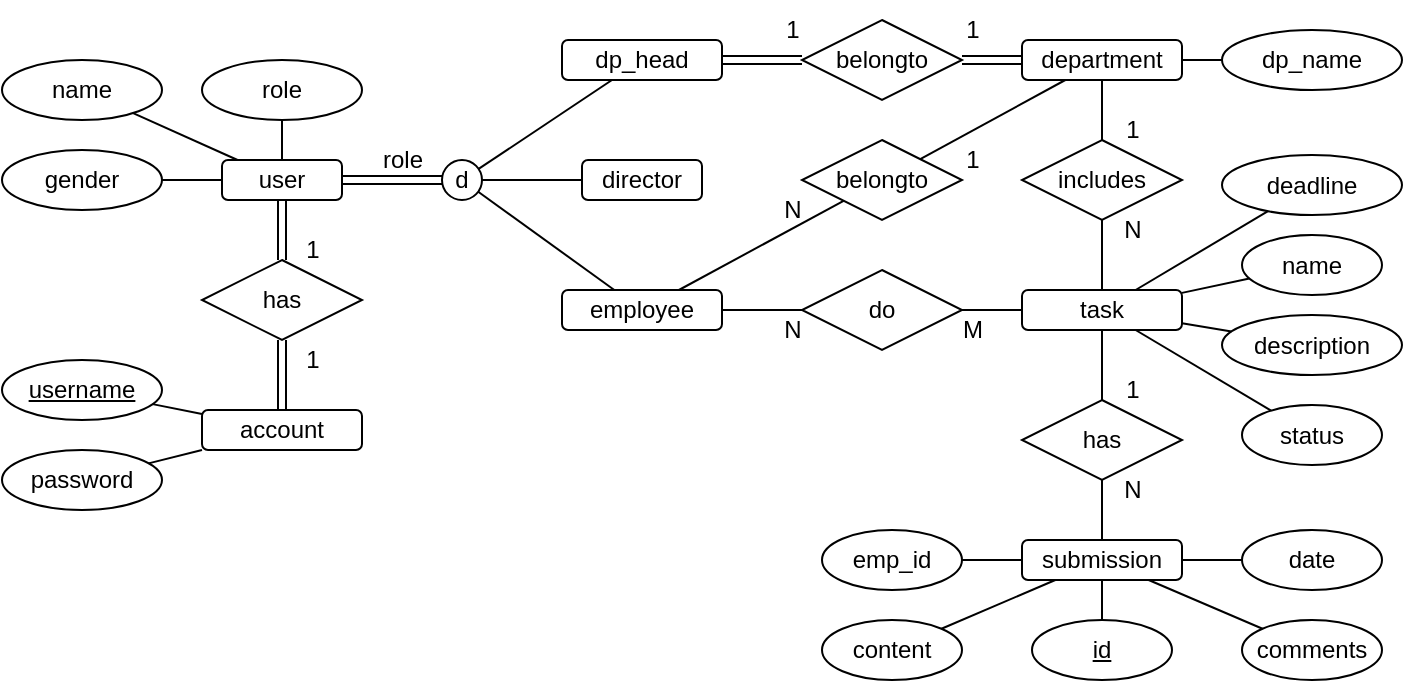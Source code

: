 <mxfile version="21.1.5" type="device">
  <diagram name="Page-1" id="E1NDZ-VViNBvJMzi1OxL">
    <mxGraphModel dx="875" dy="516" grid="1" gridSize="10" guides="1" tooltips="1" connect="1" arrows="1" fold="1" page="1" pageScale="1" pageWidth="850" pageHeight="1100" math="0" shadow="0">
      <root>
        <mxCell id="0" />
        <mxCell id="1" parent="0" />
        <mxCell id="ol67PSo45CjO-s_Mp2IG-5" value="user" style="rounded=1;whiteSpace=wrap;html=1;" parent="1" vertex="1">
          <mxGeometry x="200" y="160" width="60" height="20" as="geometry" />
        </mxCell>
        <mxCell id="ol67PSo45CjO-s_Mp2IG-8" value="director" style="rounded=1;whiteSpace=wrap;html=1;" parent="1" vertex="1">
          <mxGeometry x="380" y="160" width="60" height="20" as="geometry" />
        </mxCell>
        <mxCell id="ol67PSo45CjO-s_Mp2IG-9" value="dp_head" style="rounded=1;whiteSpace=wrap;html=1;" parent="1" vertex="1">
          <mxGeometry x="370" y="100" width="80" height="20" as="geometry" />
        </mxCell>
        <mxCell id="ol67PSo45CjO-s_Mp2IG-10" value="employee" style="rounded=1;whiteSpace=wrap;html=1;" parent="1" vertex="1">
          <mxGeometry x="370" y="225" width="80" height="20" as="geometry" />
        </mxCell>
        <mxCell id="ol67PSo45CjO-s_Mp2IG-14" value="d" style="ellipse;whiteSpace=wrap;html=1;" parent="1" vertex="1">
          <mxGeometry x="310" y="160" width="20" height="20" as="geometry" />
        </mxCell>
        <mxCell id="ol67PSo45CjO-s_Mp2IG-18" value="" style="endArrow=none;html=1;rounded=0;" parent="1" source="ol67PSo45CjO-s_Mp2IG-14" target="ol67PSo45CjO-s_Mp2IG-8" edge="1">
          <mxGeometry width="50" height="50" relative="1" as="geometry">
            <mxPoint x="370" y="270" as="sourcePoint" />
            <mxPoint x="420" y="220" as="targetPoint" />
          </mxGeometry>
        </mxCell>
        <mxCell id="ol67PSo45CjO-s_Mp2IG-19" value="" style="endArrow=none;html=1;rounded=0;" parent="1" source="ol67PSo45CjO-s_Mp2IG-14" target="ol67PSo45CjO-s_Mp2IG-9" edge="1">
          <mxGeometry width="50" height="50" relative="1" as="geometry">
            <mxPoint x="339" y="176" as="sourcePoint" />
            <mxPoint x="430" y="130" as="targetPoint" />
          </mxGeometry>
        </mxCell>
        <mxCell id="ol67PSo45CjO-s_Mp2IG-20" value="" style="endArrow=none;html=1;rounded=0;" parent="1" source="ol67PSo45CjO-s_Mp2IG-14" target="ol67PSo45CjO-s_Mp2IG-10" edge="1">
          <mxGeometry width="50" height="50" relative="1" as="geometry">
            <mxPoint x="339" y="109" as="sourcePoint" />
            <mxPoint x="434" y="145" as="targetPoint" />
          </mxGeometry>
        </mxCell>
        <mxCell id="ol67PSo45CjO-s_Mp2IG-21" value="" style="endArrow=none;html=1;rounded=0;shape=link;" parent="1" source="ol67PSo45CjO-s_Mp2IG-14" target="ol67PSo45CjO-s_Mp2IG-5" edge="1">
          <mxGeometry width="50" height="50" relative="1" as="geometry">
            <mxPoint x="338" y="99" as="sourcePoint" />
            <mxPoint x="405" y="55" as="targetPoint" />
          </mxGeometry>
        </mxCell>
        <mxCell id="ol67PSo45CjO-s_Mp2IG-22" value="has" style="rhombus;whiteSpace=wrap;html=1;" parent="1" vertex="1">
          <mxGeometry x="190" y="210" width="80" height="40" as="geometry" />
        </mxCell>
        <mxCell id="ol67PSo45CjO-s_Mp2IG-23" value="" style="endArrow=none;html=1;rounded=0;shape=link;" parent="1" source="ol67PSo45CjO-s_Mp2IG-22" target="ol67PSo45CjO-s_Mp2IG-5" edge="1">
          <mxGeometry width="50" height="50" relative="1" as="geometry">
            <mxPoint x="320" y="180" as="sourcePoint" />
            <mxPoint x="270" y="180" as="targetPoint" />
          </mxGeometry>
        </mxCell>
        <mxCell id="ol67PSo45CjO-s_Mp2IG-24" value="account" style="rounded=1;whiteSpace=wrap;html=1;" parent="1" vertex="1">
          <mxGeometry x="190" y="285" width="80" height="20" as="geometry" />
        </mxCell>
        <mxCell id="ol67PSo45CjO-s_Mp2IG-25" value="" style="endArrow=none;html=1;rounded=0;shape=link;" parent="1" source="ol67PSo45CjO-s_Mp2IG-24" target="ol67PSo45CjO-s_Mp2IG-22" edge="1">
          <mxGeometry width="50" height="50" relative="1" as="geometry">
            <mxPoint x="280" y="240" as="sourcePoint" />
            <mxPoint x="320" y="240" as="targetPoint" />
          </mxGeometry>
        </mxCell>
        <mxCell id="ol67PSo45CjO-s_Mp2IG-35" value="task" style="rounded=1;whiteSpace=wrap;html=1;" parent="1" vertex="1">
          <mxGeometry x="600" y="225" width="80" height="20" as="geometry" />
        </mxCell>
        <mxCell id="ol67PSo45CjO-s_Mp2IG-36" value="" style="endArrow=none;html=1;rounded=0;" parent="1" source="ol67PSo45CjO-s_Mp2IG-41" target="ol67PSo45CjO-s_Mp2IG-35" edge="1">
          <mxGeometry width="50" height="50" relative="1" as="geometry">
            <mxPoint x="650" y="170" as="sourcePoint" />
            <mxPoint x="630" y="150" as="targetPoint" />
          </mxGeometry>
        </mxCell>
        <mxCell id="ol67PSo45CjO-s_Mp2IG-37" value="belongto" style="rhombus;whiteSpace=wrap;html=1;" parent="1" vertex="1">
          <mxGeometry x="490" y="90" width="80" height="40" as="geometry" />
        </mxCell>
        <mxCell id="ol67PSo45CjO-s_Mp2IG-38" value="" style="endArrow=none;html=1;rounded=0;shape=link;" parent="1" source="ol67PSo45CjO-s_Mp2IG-37" edge="1">
          <mxGeometry width="50" height="50" relative="1" as="geometry">
            <mxPoint x="490" y="175" as="sourcePoint" />
            <mxPoint x="450" y="110" as="targetPoint" />
            <Array as="points" />
          </mxGeometry>
        </mxCell>
        <mxCell id="ol67PSo45CjO-s_Mp2IG-39" value="department" style="rounded=1;whiteSpace=wrap;html=1;" parent="1" vertex="1">
          <mxGeometry x="600" y="100" width="80" height="20" as="geometry" />
        </mxCell>
        <mxCell id="ol67PSo45CjO-s_Mp2IG-40" value="" style="endArrow=none;html=1;rounded=0;shape=link;" parent="1" source="ol67PSo45CjO-s_Mp2IG-39" target="ol67PSo45CjO-s_Mp2IG-37" edge="1">
          <mxGeometry width="50" height="50" relative="1" as="geometry">
            <mxPoint x="420" y="70" as="sourcePoint" />
            <mxPoint x="420" y="110" as="targetPoint" />
          </mxGeometry>
        </mxCell>
        <mxCell id="ol67PSo45CjO-s_Mp2IG-41" value="includes" style="rhombus;whiteSpace=wrap;html=1;" parent="1" vertex="1">
          <mxGeometry x="600" y="150" width="80" height="40" as="geometry" />
        </mxCell>
        <mxCell id="ol67PSo45CjO-s_Mp2IG-43" value="" style="endArrow=none;html=1;rounded=0;" parent="1" source="ol67PSo45CjO-s_Mp2IG-39" target="ol67PSo45CjO-s_Mp2IG-41" edge="1">
          <mxGeometry width="50" height="50" relative="1" as="geometry">
            <mxPoint x="650" y="200" as="sourcePoint" />
            <mxPoint x="650" y="240" as="targetPoint" />
          </mxGeometry>
        </mxCell>
        <mxCell id="ol67PSo45CjO-s_Mp2IG-44" value="1" style="text;html=1;align=center;verticalAlign=middle;resizable=0;points=[];autosize=1;strokeColor=none;fillColor=none;" parent="1" vertex="1">
          <mxGeometry x="230" y="245" width="30" height="30" as="geometry" />
        </mxCell>
        <mxCell id="ol67PSo45CjO-s_Mp2IG-45" value="1" style="text;html=1;align=center;verticalAlign=middle;resizable=0;points=[];autosize=1;strokeColor=none;fillColor=none;" parent="1" vertex="1">
          <mxGeometry x="230" y="190" width="30" height="30" as="geometry" />
        </mxCell>
        <mxCell id="ol67PSo45CjO-s_Mp2IG-46" value="1" style="text;html=1;align=center;verticalAlign=middle;resizable=0;points=[];autosize=1;strokeColor=none;fillColor=none;" parent="1" vertex="1">
          <mxGeometry x="470" y="80" width="30" height="30" as="geometry" />
        </mxCell>
        <mxCell id="ol67PSo45CjO-s_Mp2IG-47" value="1" style="text;html=1;align=center;verticalAlign=middle;resizable=0;points=[];autosize=1;strokeColor=none;fillColor=none;" parent="1" vertex="1">
          <mxGeometry x="560" y="80" width="30" height="30" as="geometry" />
        </mxCell>
        <mxCell id="ol67PSo45CjO-s_Mp2IG-48" value="1" style="text;html=1;align=center;verticalAlign=middle;resizable=0;points=[];autosize=1;strokeColor=none;fillColor=none;" parent="1" vertex="1">
          <mxGeometry x="640" y="130" width="30" height="30" as="geometry" />
        </mxCell>
        <mxCell id="ol67PSo45CjO-s_Mp2IG-49" value="N" style="text;html=1;align=center;verticalAlign=middle;resizable=0;points=[];autosize=1;strokeColor=none;fillColor=none;" parent="1" vertex="1">
          <mxGeometry x="640" y="180" width="30" height="30" as="geometry" />
        </mxCell>
        <mxCell id="ol67PSo45CjO-s_Mp2IG-50" value="&lt;u&gt;username&lt;/u&gt;" style="ellipse;whiteSpace=wrap;html=1;" parent="1" vertex="1">
          <mxGeometry x="90" y="260" width="80" height="30" as="geometry" />
        </mxCell>
        <mxCell id="ol67PSo45CjO-s_Mp2IG-51" value="password" style="ellipse;whiteSpace=wrap;html=1;" parent="1" vertex="1">
          <mxGeometry x="90" y="305" width="80" height="30" as="geometry" />
        </mxCell>
        <mxCell id="ol67PSo45CjO-s_Mp2IG-52" value="" style="endArrow=none;html=1;rounded=0;" parent="1" source="ol67PSo45CjO-s_Mp2IG-24" target="ol67PSo45CjO-s_Mp2IG-50" edge="1">
          <mxGeometry width="50" height="50" relative="1" as="geometry">
            <mxPoint x="470" y="245" as="sourcePoint" />
            <mxPoint x="520" y="195" as="targetPoint" />
          </mxGeometry>
        </mxCell>
        <mxCell id="ol67PSo45CjO-s_Mp2IG-53" value="" style="endArrow=none;html=1;rounded=0;" parent="1" source="ol67PSo45CjO-s_Mp2IG-24" target="ol67PSo45CjO-s_Mp2IG-51" edge="1">
          <mxGeometry width="50" height="50" relative="1" as="geometry">
            <mxPoint x="227" y="295" as="sourcePoint" />
            <mxPoint x="178" y="258" as="targetPoint" />
          </mxGeometry>
        </mxCell>
        <mxCell id="ol67PSo45CjO-s_Mp2IG-54" value="name" style="ellipse;whiteSpace=wrap;html=1;" parent="1" vertex="1">
          <mxGeometry x="710" y="197.5" width="70" height="30" as="geometry" />
        </mxCell>
        <mxCell id="ol67PSo45CjO-s_Mp2IG-55" value="description" style="ellipse;whiteSpace=wrap;html=1;" parent="1" vertex="1">
          <mxGeometry x="700" y="237.5" width="90" height="30" as="geometry" />
        </mxCell>
        <mxCell id="ol67PSo45CjO-s_Mp2IG-56" value="deadline" style="ellipse;whiteSpace=wrap;html=1;" parent="1" vertex="1">
          <mxGeometry x="700" y="157.5" width="90" height="30" as="geometry" />
        </mxCell>
        <mxCell id="ol67PSo45CjO-s_Mp2IG-57" value="has" style="rhombus;whiteSpace=wrap;html=1;" parent="1" vertex="1">
          <mxGeometry x="600" y="280" width="80" height="40" as="geometry" />
        </mxCell>
        <mxCell id="ol67PSo45CjO-s_Mp2IG-58" value="submission" style="rounded=1;whiteSpace=wrap;html=1;" parent="1" vertex="1">
          <mxGeometry x="600" y="350" width="80" height="20" as="geometry" />
        </mxCell>
        <mxCell id="ol67PSo45CjO-s_Mp2IG-59" value="" style="endArrow=none;html=1;rounded=0;" parent="1" source="ol67PSo45CjO-s_Mp2IG-35" target="ol67PSo45CjO-s_Mp2IG-57" edge="1">
          <mxGeometry width="50" height="50" relative="1" as="geometry">
            <mxPoint x="650" y="190" as="sourcePoint" />
            <mxPoint x="650" y="220" as="targetPoint" />
          </mxGeometry>
        </mxCell>
        <mxCell id="ol67PSo45CjO-s_Mp2IG-60" value="" style="endArrow=none;html=1;rounded=0;" parent="1" source="ol67PSo45CjO-s_Mp2IG-57" target="ol67PSo45CjO-s_Mp2IG-58" edge="1">
          <mxGeometry width="50" height="50" relative="1" as="geometry">
            <mxPoint x="650" y="260" as="sourcePoint" />
            <mxPoint x="650" y="290" as="targetPoint" />
          </mxGeometry>
        </mxCell>
        <mxCell id="ol67PSo45CjO-s_Mp2IG-61" value="1" style="text;html=1;align=center;verticalAlign=middle;resizable=0;points=[];autosize=1;strokeColor=none;fillColor=none;" parent="1" vertex="1">
          <mxGeometry x="640" y="260" width="30" height="30" as="geometry" />
        </mxCell>
        <mxCell id="ol67PSo45CjO-s_Mp2IG-62" value="N" style="text;html=1;align=center;verticalAlign=middle;resizable=0;points=[];autosize=1;strokeColor=none;fillColor=none;" parent="1" vertex="1">
          <mxGeometry x="640" y="310" width="30" height="30" as="geometry" />
        </mxCell>
        <mxCell id="ol67PSo45CjO-s_Mp2IG-64" value="" style="endArrow=none;html=1;rounded=0;" parent="1" source="ol67PSo45CjO-s_Mp2IG-35" target="ol67PSo45CjO-s_Mp2IG-54" edge="1">
          <mxGeometry width="50" height="50" relative="1" as="geometry">
            <mxPoint x="650" y="240" as="sourcePoint" />
            <mxPoint x="650" y="310" as="targetPoint" />
          </mxGeometry>
        </mxCell>
        <mxCell id="ol67PSo45CjO-s_Mp2IG-65" value="" style="endArrow=none;html=1;rounded=0;" parent="1" source="ol67PSo45CjO-s_Mp2IG-35" target="ol67PSo45CjO-s_Mp2IG-56" edge="1">
          <mxGeometry width="50" height="50" relative="1" as="geometry">
            <mxPoint x="690" y="221" as="sourcePoint" />
            <mxPoint x="734" y="212" as="targetPoint" />
          </mxGeometry>
        </mxCell>
        <mxCell id="ol67PSo45CjO-s_Mp2IG-67" value="" style="endArrow=none;html=1;rounded=0;" parent="1" source="ol67PSo45CjO-s_Mp2IG-35" target="ol67PSo45CjO-s_Mp2IG-55" edge="1">
          <mxGeometry width="50" height="50" relative="1" as="geometry">
            <mxPoint x="690" y="235" as="sourcePoint" />
            <mxPoint x="723" y="240" as="targetPoint" />
          </mxGeometry>
        </mxCell>
        <mxCell id="ol67PSo45CjO-s_Mp2IG-68" value="status" style="ellipse;whiteSpace=wrap;html=1;" parent="1" vertex="1">
          <mxGeometry x="710" y="282.5" width="70" height="30" as="geometry" />
        </mxCell>
        <mxCell id="ol67PSo45CjO-s_Mp2IG-69" value="" style="endArrow=none;html=1;rounded=0;" parent="1" source="ol67PSo45CjO-s_Mp2IG-35" target="ol67PSo45CjO-s_Mp2IG-68" edge="1">
          <mxGeometry width="50" height="50" relative="1" as="geometry">
            <mxPoint x="612" y="235" as="sourcePoint" />
            <mxPoint x="585" y="228" as="targetPoint" />
          </mxGeometry>
        </mxCell>
        <mxCell id="ol67PSo45CjO-s_Mp2IG-72" value="date" style="ellipse;whiteSpace=wrap;html=1;" parent="1" vertex="1">
          <mxGeometry x="710" y="345" width="70" height="30" as="geometry" />
        </mxCell>
        <mxCell id="ol67PSo45CjO-s_Mp2IG-73" value="" style="endArrow=none;html=1;rounded=0;" parent="1" source="ol67PSo45CjO-s_Mp2IG-58" target="ol67PSo45CjO-s_Mp2IG-72" edge="1">
          <mxGeometry width="50" height="50" relative="1" as="geometry">
            <mxPoint x="690" y="360" as="sourcePoint" />
            <mxPoint x="724" y="352" as="targetPoint" />
          </mxGeometry>
        </mxCell>
        <mxCell id="ol67PSo45CjO-s_Mp2IG-74" value="comments" style="ellipse;whiteSpace=wrap;html=1;" parent="1" vertex="1">
          <mxGeometry x="710" y="390" width="70" height="30" as="geometry" />
        </mxCell>
        <mxCell id="ol67PSo45CjO-s_Mp2IG-75" value="" style="endArrow=none;html=1;rounded=0;" parent="1" source="ol67PSo45CjO-s_Mp2IG-58" target="ol67PSo45CjO-s_Mp2IG-74" edge="1">
          <mxGeometry width="50" height="50" relative="1" as="geometry">
            <mxPoint x="612" y="235" as="sourcePoint" />
            <mxPoint x="585" y="228" as="targetPoint" />
          </mxGeometry>
        </mxCell>
        <mxCell id="ol67PSo45CjO-s_Mp2IG-77" value="dp_name" style="ellipse;whiteSpace=wrap;html=1;" parent="1" vertex="1">
          <mxGeometry x="700" y="95" width="90" height="30" as="geometry" />
        </mxCell>
        <mxCell id="ol67PSo45CjO-s_Mp2IG-78" value="" style="endArrow=none;html=1;rounded=0;" parent="1" source="ol67PSo45CjO-s_Mp2IG-39" target="ol67PSo45CjO-s_Mp2IG-77" edge="1">
          <mxGeometry width="50" height="50" relative="1" as="geometry">
            <mxPoint x="690" y="265" as="sourcePoint" />
            <mxPoint x="718" y="271" as="targetPoint" />
          </mxGeometry>
        </mxCell>
        <mxCell id="ol67PSo45CjO-s_Mp2IG-84" value="belongto" style="rhombus;whiteSpace=wrap;html=1;" parent="1" vertex="1">
          <mxGeometry x="490" y="150" width="80" height="40" as="geometry" />
        </mxCell>
        <mxCell id="ol67PSo45CjO-s_Mp2IG-85" value="" style="endArrow=none;html=1;rounded=0;" parent="1" source="ol67PSo45CjO-s_Mp2IG-84" target="ol67PSo45CjO-s_Mp2IG-10" edge="1">
          <mxGeometry width="50" height="50" relative="1" as="geometry">
            <mxPoint x="500" y="120" as="sourcePoint" />
            <mxPoint x="460" y="120" as="targetPoint" />
            <Array as="points" />
          </mxGeometry>
        </mxCell>
        <mxCell id="ol67PSo45CjO-s_Mp2IG-86" value="" style="endArrow=none;html=1;rounded=0;" parent="1" source="ol67PSo45CjO-s_Mp2IG-39" target="ol67PSo45CjO-s_Mp2IG-84" edge="1">
          <mxGeometry width="50" height="50" relative="1" as="geometry">
            <mxPoint x="500" y="120" as="sourcePoint" />
            <mxPoint x="460" y="120" as="targetPoint" />
            <Array as="points" />
          </mxGeometry>
        </mxCell>
        <mxCell id="ol67PSo45CjO-s_Mp2IG-87" value="1" style="text;html=1;align=center;verticalAlign=middle;resizable=0;points=[];autosize=1;strokeColor=none;fillColor=none;" parent="1" vertex="1">
          <mxGeometry x="560" y="145" width="30" height="30" as="geometry" />
        </mxCell>
        <mxCell id="ol67PSo45CjO-s_Mp2IG-90" value="N" style="text;html=1;align=center;verticalAlign=middle;resizable=0;points=[];autosize=1;strokeColor=none;fillColor=none;" parent="1" vertex="1">
          <mxGeometry x="470" y="170" width="30" height="30" as="geometry" />
        </mxCell>
        <mxCell id="7OtTAtOsc2Cw0seMxl-h-1" value="name" style="ellipse;whiteSpace=wrap;html=1;" vertex="1" parent="1">
          <mxGeometry x="90" y="110" width="80" height="30" as="geometry" />
        </mxCell>
        <mxCell id="7OtTAtOsc2Cw0seMxl-h-2" value="gender" style="ellipse;whiteSpace=wrap;html=1;" vertex="1" parent="1">
          <mxGeometry x="90" y="155" width="80" height="30" as="geometry" />
        </mxCell>
        <mxCell id="7OtTAtOsc2Cw0seMxl-h-3" value="" style="endArrow=none;html=1;rounded=0;" edge="1" parent="1" source="7OtTAtOsc2Cw0seMxl-h-2" target="ol67PSo45CjO-s_Mp2IG-5">
          <mxGeometry width="50" height="50" relative="1" as="geometry">
            <mxPoint x="240" y="315" as="sourcePoint" />
            <mxPoint x="240" y="350" as="targetPoint" />
          </mxGeometry>
        </mxCell>
        <mxCell id="7OtTAtOsc2Cw0seMxl-h-4" value="" style="endArrow=none;html=1;rounded=0;" edge="1" parent="1" source="7OtTAtOsc2Cw0seMxl-h-1" target="ol67PSo45CjO-s_Mp2IG-5">
          <mxGeometry width="50" height="50" relative="1" as="geometry">
            <mxPoint x="179" y="174" as="sourcePoint" />
            <mxPoint x="210" y="177" as="targetPoint" />
          </mxGeometry>
        </mxCell>
        <mxCell id="7OtTAtOsc2Cw0seMxl-h-5" value="role" style="ellipse;whiteSpace=wrap;html=1;" vertex="1" parent="1">
          <mxGeometry x="190" y="110" width="80" height="30" as="geometry" />
        </mxCell>
        <mxCell id="7OtTAtOsc2Cw0seMxl-h-6" value="" style="endArrow=none;html=1;rounded=0;" edge="1" parent="1" source="7OtTAtOsc2Cw0seMxl-h-5" target="ol67PSo45CjO-s_Mp2IG-5">
          <mxGeometry width="50" height="50" relative="1" as="geometry">
            <mxPoint x="161" y="133" as="sourcePoint" />
            <mxPoint x="223" y="170" as="targetPoint" />
          </mxGeometry>
        </mxCell>
        <mxCell id="7OtTAtOsc2Cw0seMxl-h-7" value="role" style="text;html=1;align=center;verticalAlign=middle;resizable=0;points=[];autosize=1;strokeColor=none;fillColor=none;" vertex="1" parent="1">
          <mxGeometry x="270" y="145" width="40" height="30" as="geometry" />
        </mxCell>
        <mxCell id="7OtTAtOsc2Cw0seMxl-h-8" value="" style="endArrow=none;html=1;rounded=0;" edge="1" parent="1" source="7OtTAtOsc2Cw0seMxl-h-9" target="ol67PSo45CjO-s_Mp2IG-10">
          <mxGeometry width="50" height="50" relative="1" as="geometry">
            <mxPoint x="521" y="190" as="sourcePoint" />
            <mxPoint x="438" y="235" as="targetPoint" />
            <Array as="points" />
          </mxGeometry>
        </mxCell>
        <mxCell id="7OtTAtOsc2Cw0seMxl-h-9" value="do" style="rhombus;whiteSpace=wrap;html=1;" vertex="1" parent="1">
          <mxGeometry x="490" y="215" width="80" height="40" as="geometry" />
        </mxCell>
        <mxCell id="7OtTAtOsc2Cw0seMxl-h-10" value="" style="endArrow=none;html=1;rounded=0;" edge="1" parent="1" source="7OtTAtOsc2Cw0seMxl-h-9" target="ol67PSo45CjO-s_Mp2IG-35">
          <mxGeometry width="50" height="50" relative="1" as="geometry">
            <mxPoint x="500" y="245" as="sourcePoint" />
            <mxPoint x="460" y="245" as="targetPoint" />
            <Array as="points" />
          </mxGeometry>
        </mxCell>
        <mxCell id="7OtTAtOsc2Cw0seMxl-h-11" value="N" style="text;html=1;align=center;verticalAlign=middle;resizable=0;points=[];autosize=1;strokeColor=none;fillColor=none;" vertex="1" parent="1">
          <mxGeometry x="470" y="230" width="30" height="30" as="geometry" />
        </mxCell>
        <mxCell id="7OtTAtOsc2Cw0seMxl-h-12" value="M" style="text;html=1;align=center;verticalAlign=middle;resizable=0;points=[];autosize=1;strokeColor=none;fillColor=none;" vertex="1" parent="1">
          <mxGeometry x="560" y="230" width="30" height="30" as="geometry" />
        </mxCell>
        <mxCell id="7OtTAtOsc2Cw0seMxl-h-13" value="emp_id" style="ellipse;whiteSpace=wrap;html=1;" vertex="1" parent="1">
          <mxGeometry x="500" y="345" width="70" height="30" as="geometry" />
        </mxCell>
        <mxCell id="7OtTAtOsc2Cw0seMxl-h-14" value="" style="endArrow=none;html=1;rounded=0;" edge="1" parent="1" source="ol67PSo45CjO-s_Mp2IG-58" target="7OtTAtOsc2Cw0seMxl-h-13">
          <mxGeometry width="50" height="50" relative="1" as="geometry">
            <mxPoint x="673" y="380" as="sourcePoint" />
            <mxPoint x="730" y="404" as="targetPoint" />
          </mxGeometry>
        </mxCell>
        <mxCell id="7OtTAtOsc2Cw0seMxl-h-15" value="content" style="ellipse;whiteSpace=wrap;html=1;" vertex="1" parent="1">
          <mxGeometry x="500" y="390" width="70" height="30" as="geometry" />
        </mxCell>
        <mxCell id="7OtTAtOsc2Cw0seMxl-h-16" value="" style="endArrow=none;html=1;rounded=0;" edge="1" parent="1" source="ol67PSo45CjO-s_Mp2IG-58" target="7OtTAtOsc2Cw0seMxl-h-15">
          <mxGeometry width="50" height="50" relative="1" as="geometry">
            <mxPoint x="627" y="380" as="sourcePoint" />
            <mxPoint x="570" y="404" as="targetPoint" />
          </mxGeometry>
        </mxCell>
        <mxCell id="7OtTAtOsc2Cw0seMxl-h-18" value="&lt;u&gt;id&lt;/u&gt;" style="ellipse;whiteSpace=wrap;html=1;" vertex="1" parent="1">
          <mxGeometry x="605" y="390" width="70" height="30" as="geometry" />
        </mxCell>
        <mxCell id="7OtTAtOsc2Cw0seMxl-h-19" value="" style="endArrow=none;html=1;rounded=0;" edge="1" parent="1" source="ol67PSo45CjO-s_Mp2IG-58" target="7OtTAtOsc2Cw0seMxl-h-18">
          <mxGeometry width="50" height="50" relative="1" as="geometry">
            <mxPoint x="610" y="370" as="sourcePoint" />
            <mxPoint x="580" y="370" as="targetPoint" />
          </mxGeometry>
        </mxCell>
      </root>
    </mxGraphModel>
  </diagram>
</mxfile>
